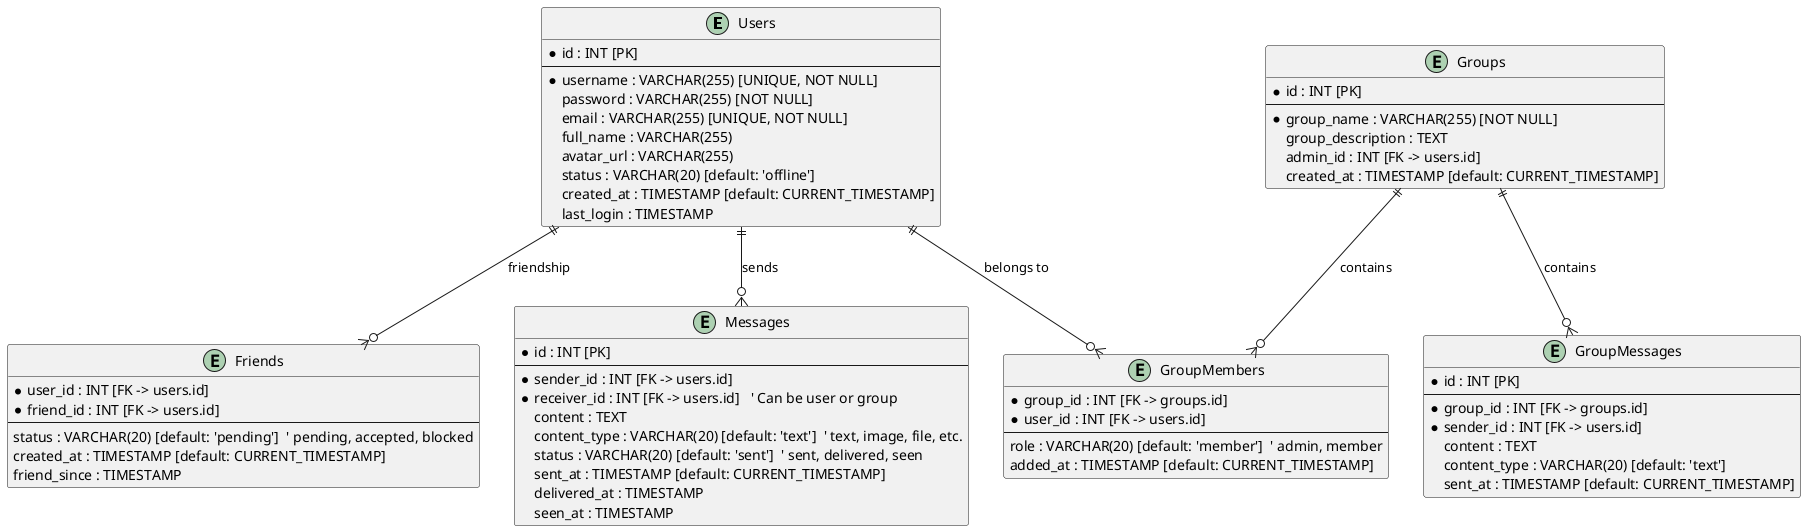 @startuml
' Define database
entity "Users" as users {
  *id : INT [PK]
  --
  *username : VARCHAR(255) [UNIQUE, NOT NULL]
  password : VARCHAR(255) [NOT NULL]
  email : VARCHAR(255) [UNIQUE, NOT NULL]
  full_name : VARCHAR(255)
  avatar_url : VARCHAR(255)
  status : VARCHAR(20) [default: 'offline']
  created_at : TIMESTAMP [default: CURRENT_TIMESTAMP]
  last_login : TIMESTAMP
}

entity "Friends" as friends {
  *user_id : INT [FK -> users.id]
  *friend_id : INT [FK -> users.id]
  --
  status : VARCHAR(20) [default: 'pending']  ' pending, accepted, blocked
  created_at : TIMESTAMP [default: CURRENT_TIMESTAMP]
  friend_since : TIMESTAMP
}

entity "Messages" as messages {
  *id : INT [PK]
  --
  *sender_id : INT [FK -> users.id]
  *receiver_id : INT [FK -> users.id]   ' Can be user or group
  content : TEXT
  content_type : VARCHAR(20) [default: 'text']  ' text, image, file, etc.
  status : VARCHAR(20) [default: 'sent']  ' sent, delivered, seen
  sent_at : TIMESTAMP [default: CURRENT_TIMESTAMP]
  delivered_at : TIMESTAMP
  seen_at : TIMESTAMP
}

entity "Groups" as groups {
  *id : INT [PK]
  --
  *group_name : VARCHAR(255) [NOT NULL]
  group_description : TEXT
  admin_id : INT [FK -> users.id]
  created_at : TIMESTAMP [default: CURRENT_TIMESTAMP]
}

entity "GroupMembers" as group_members {
  *group_id : INT [FK -> groups.id]
  *user_id : INT [FK -> users.id]
  --
  role : VARCHAR(20) [default: 'member']  ' admin, member
  added_at : TIMESTAMP [default: CURRENT_TIMESTAMP]
}

entity "GroupMessages" as group_messages {
  *id : INT [PK]
  --
  *group_id : INT [FK -> groups.id]
  *sender_id : INT [FK -> users.id]
  content : TEXT
  content_type : VARCHAR(20) [default: 'text']
  sent_at : TIMESTAMP [default: CURRENT_TIMESTAMP]
}

' Relationships
users ||--o{ friends : "friendship"
users ||--o{ messages : "sends"
users ||--o{ group_members : "belongs to"
groups ||--o{ group_members : "contains"
groups ||--o{ group_messages : "contains"

@enduml